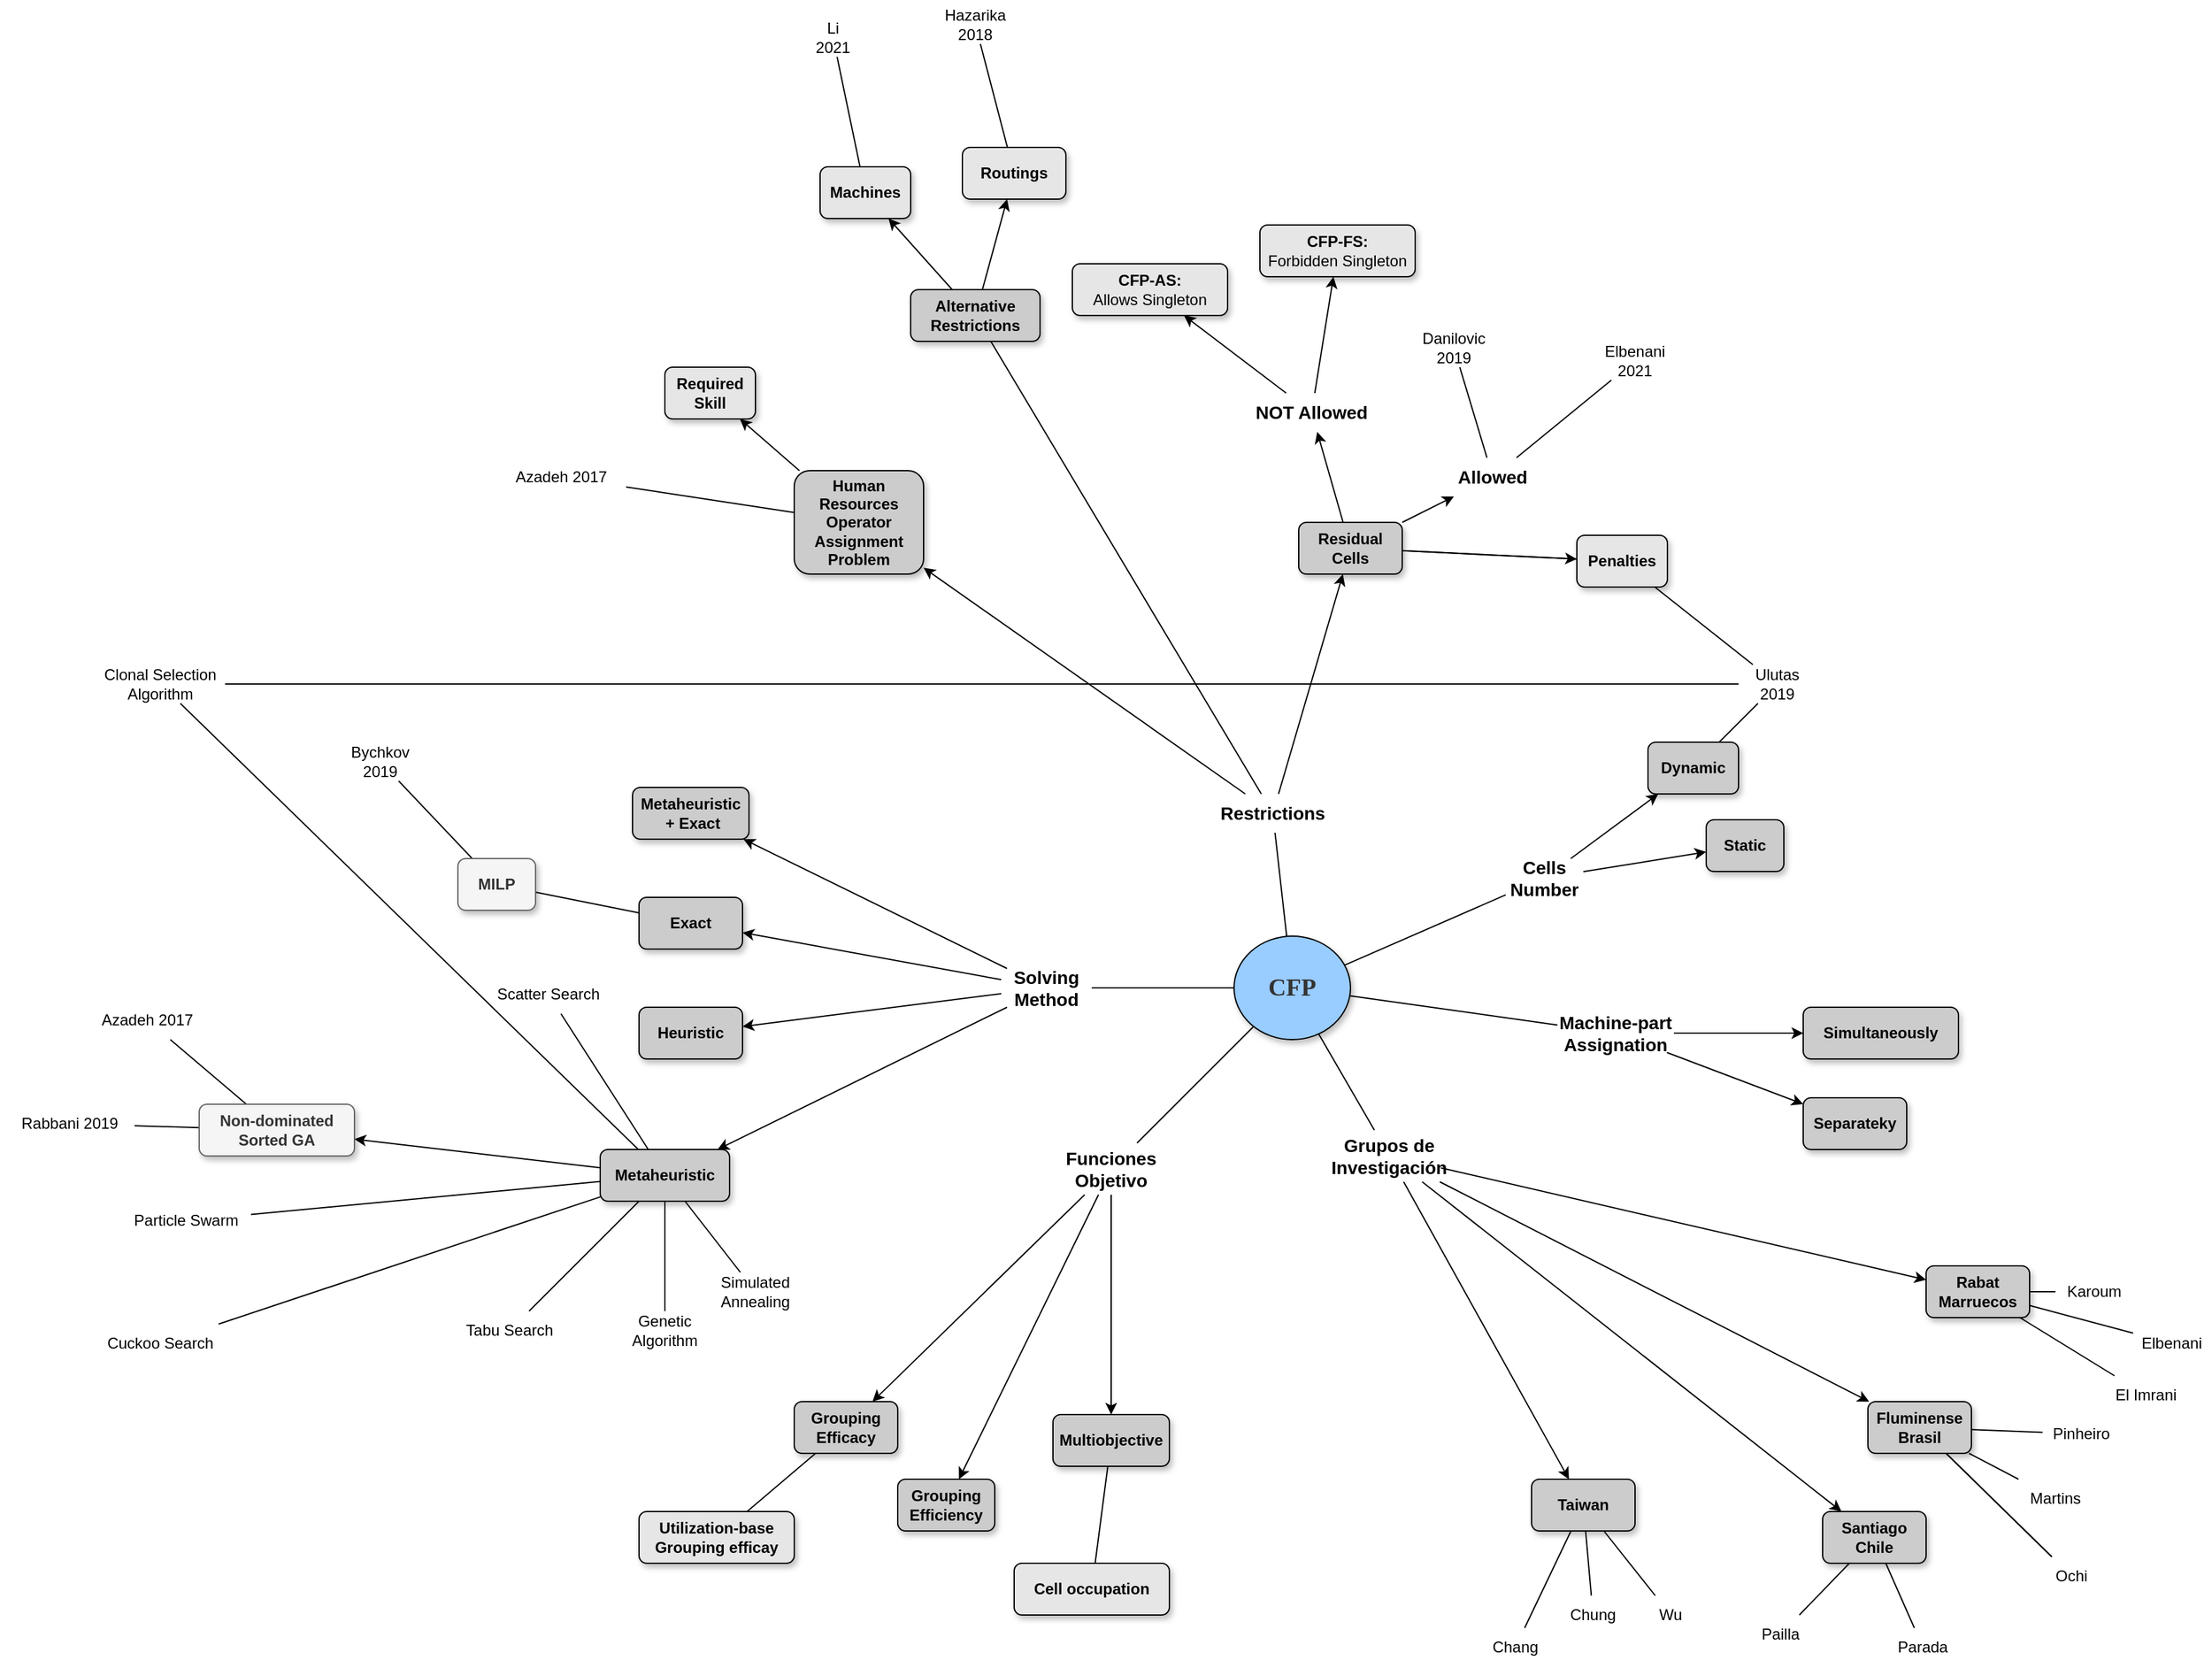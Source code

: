 <mxfile version="15.8.7" type="device"><diagram name="Page-1" id="42789a77-a242-8287-6e28-9cd8cfd52e62"><mxGraphModel dx="4655" dy="3013" grid="1" gridSize="10" guides="1" tooltips="1" connect="1" arrows="1" fold="1" page="1" pageScale="1" pageWidth="1100" pageHeight="850" background="none" math="0" shadow="0"><root><mxCell id="0"/><mxCell id="1" parent="0"/><mxCell id="3LKa2eDlDvPihm2wHYZS-9" value="" style="edgeStyle=none;rounded=0;orthogonalLoop=1;jettySize=auto;html=1;endArrow=none;endFill=0;" parent="1" source="1ea317790d2ca983-1" target="gINwcayY8dIbF-aVUFmy-1" edge="1"><mxGeometry relative="1" as="geometry"/></mxCell><mxCell id="aZgZfUyYxhd8V0Khpu27-10" value="" style="edgeStyle=none;rounded=0;orthogonalLoop=1;jettySize=auto;html=1;endArrow=none;endFill=0;" parent="1" source="1ea317790d2ca983-1" target="lyo2UEnFtoifw1udhUzV-72" edge="1"><mxGeometry relative="1" as="geometry"/></mxCell><mxCell id="aZgZfUyYxhd8V0Khpu27-11" value="" style="edgeStyle=none;rounded=0;orthogonalLoop=1;jettySize=auto;html=1;endArrow=none;endFill=0;" parent="1" source="1ea317790d2ca983-1" target="lyo2UEnFtoifw1udhUzV-53" edge="1"><mxGeometry relative="1" as="geometry"/></mxCell><mxCell id="aZgZfUyYxhd8V0Khpu27-12" value="" style="edgeStyle=none;rounded=0;orthogonalLoop=1;jettySize=auto;html=1;endArrow=none;endFill=0;" parent="1" source="1ea317790d2ca983-1" target="lyo2UEnFtoifw1udhUzV-1" edge="1"><mxGeometry relative="1" as="geometry"/></mxCell><mxCell id="aZgZfUyYxhd8V0Khpu27-32" value="" style="edgeStyle=none;rounded=0;orthogonalLoop=1;jettySize=auto;html=1;endArrow=none;endFill=0;" parent="1" source="1ea317790d2ca983-1" target="lyo2UEnFtoifw1udhUzV-87" edge="1"><mxGeometry relative="1" as="geometry"/></mxCell><mxCell id="aZgZfUyYxhd8V0Khpu27-33" value="" style="edgeStyle=none;rounded=0;orthogonalLoop=1;jettySize=auto;html=1;endArrow=none;endFill=0;" parent="1" source="1ea317790d2ca983-1" target="lyo2UEnFtoifw1udhUzV-35" edge="1"><mxGeometry relative="1" as="geometry"/></mxCell><mxCell id="1ea317790d2ca983-1" value="CFP" style="ellipse;whiteSpace=wrap;html=1;rounded=0;shadow=1;comic=0;labelBackgroundColor=none;strokeWidth=1;fontFamily=Verdana;fontSize=19;align=center;fontStyle=1;fillColor=#99CCFF;fontColor=#333333;strokeColor=#000000;" parent="1" vertex="1"><mxGeometry x="430" y="170" width="90" height="80" as="geometry"/></mxCell><mxCell id="3LKa2eDlDvPihm2wHYZS-10" value="" style="edgeStyle=none;rounded=0;orthogonalLoop=1;jettySize=auto;html=1;endArrow=none;endFill=0;" parent="1" source="lyo2UEnFtoifw1udhUzV-1" target="lyo2UEnFtoifw1udhUzV-18" edge="1"><mxGeometry relative="1" as="geometry"/></mxCell><mxCell id="3LKa2eDlDvPihm2wHYZS-21" value="" style="edgeStyle=none;rounded=0;orthogonalLoop=1;jettySize=auto;html=1;endArrow=classic;endFill=1;" parent="1" source="lyo2UEnFtoifw1udhUzV-1" target="3LKa2eDlDvPihm2wHYZS-20" edge="1"><mxGeometry relative="1" as="geometry"/></mxCell><mxCell id="aZgZfUyYxhd8V0Khpu27-38" value="" style="edgeStyle=none;rounded=0;orthogonalLoop=1;jettySize=auto;html=1;endArrow=classic;endFill=1;" parent="1" source="lyo2UEnFtoifw1udhUzV-1" target="lyo2UEnFtoifw1udhUzV-16" edge="1"><mxGeometry relative="1" as="geometry"/></mxCell><mxCell id="lyo2UEnFtoifw1udhUzV-1" value="Restrictions" style="text;html=1;strokeColor=none;fillColor=none;align=center;verticalAlign=middle;whiteSpace=wrap;rounded=0;shadow=1;fontSize=14;fontStyle=1" parent="1" vertex="1"><mxGeometry x="420" y="60" width="80" height="30" as="geometry"/></mxCell><mxCell id="lyo2UEnFtoifw1udhUzV-9" value="&lt;b&gt;CFP-FS:&lt;br&gt;&lt;/b&gt;Forbidden Singleton" style="rounded=1;whiteSpace=wrap;html=1;shadow=1;fontSize=12;strokeColor=#000000;strokeWidth=1;fillColor=#E6E6E6;gradientColor=none;" parent="1" vertex="1"><mxGeometry x="450" y="-380" width="120" height="40" as="geometry"/></mxCell><mxCell id="lyo2UEnFtoifw1udhUzV-11" value="&lt;b&gt;CFP-AS:&lt;br&gt;&lt;/b&gt;Allows Singleton" style="rounded=1;whiteSpace=wrap;html=1;shadow=1;fontSize=12;strokeColor=#000000;strokeWidth=1;fillColor=#E6E6E6;gradientColor=none;" parent="1" vertex="1"><mxGeometry x="305" y="-350" width="120" height="40" as="geometry"/></mxCell><mxCell id="aZgZfUyYxhd8V0Khpu27-39" value="" style="edgeStyle=none;rounded=0;orthogonalLoop=1;jettySize=auto;html=1;endArrow=classic;endFill=1;" parent="1" source="lyo2UEnFtoifw1udhUzV-16" target="lyo2UEnFtoifw1udhUzV-44" edge="1"><mxGeometry relative="1" as="geometry"/></mxCell><mxCell id="aZgZfUyYxhd8V0Khpu27-40" value="" style="edgeStyle=none;rounded=0;orthogonalLoop=1;jettySize=auto;html=1;endArrow=classic;endFill=1;" parent="1" source="lyo2UEnFtoifw1udhUzV-16" target="lyo2UEnFtoifw1udhUzV-47" edge="1"><mxGeometry relative="1" as="geometry"/></mxCell><mxCell id="aZgZfUyYxhd8V0Khpu27-43" value="" style="edgeStyle=none;rounded=0;orthogonalLoop=1;jettySize=auto;html=1;endArrow=classic;endFill=1;" parent="1" source="lyo2UEnFtoifw1udhUzV-16" target="lyo2UEnFtoifw1udhUzV-114" edge="1"><mxGeometry relative="1" as="geometry"/></mxCell><mxCell id="lyo2UEnFtoifw1udhUzV-16" value="&lt;b&gt;Residual Cells&lt;br&gt;&lt;/b&gt;" style="rounded=1;whiteSpace=wrap;html=1;shadow=1;fontSize=12;strokeColor=#000000;strokeWidth=1;fillColor=#CCCCCC;gradientColor=none;" parent="1" vertex="1"><mxGeometry x="480" y="-150" width="80" height="40" as="geometry"/></mxCell><mxCell id="3LKa2eDlDvPihm2wHYZS-18" value="" style="edgeStyle=none;rounded=0;orthogonalLoop=1;jettySize=auto;html=1;endArrow=classic;endFill=1;" parent="1" source="lyo2UEnFtoifw1udhUzV-18" target="lyo2UEnFtoifw1udhUzV-21" edge="1"><mxGeometry relative="1" as="geometry"/></mxCell><mxCell id="3LKa2eDlDvPihm2wHYZS-19" value="" style="edgeStyle=none;rounded=0;orthogonalLoop=1;jettySize=auto;html=1;endArrow=classic;endFill=1;" parent="1" source="lyo2UEnFtoifw1udhUzV-18" target="lyo2UEnFtoifw1udhUzV-22" edge="1"><mxGeometry relative="1" as="geometry"/></mxCell><mxCell id="lyo2UEnFtoifw1udhUzV-18" value="&lt;b&gt;Alternative&lt;br&gt;Restrictions&lt;br&gt;&lt;/b&gt;" style="rounded=1;whiteSpace=wrap;html=1;shadow=1;fontSize=12;strokeColor=#000000;strokeWidth=1;fillColor=#CCCCCC;gradientColor=none;" parent="1" vertex="1"><mxGeometry x="180" y="-330" width="100" height="40" as="geometry"/></mxCell><mxCell id="3LKa2eDlDvPihm2wHYZS-11" value="" style="edgeStyle=none;rounded=0;orthogonalLoop=1;jettySize=auto;html=1;endArrow=none;endFill=0;" parent="1" source="lyo2UEnFtoifw1udhUzV-21" target="lyo2UEnFtoifw1udhUzV-24" edge="1"><mxGeometry relative="1" as="geometry"/></mxCell><mxCell id="lyo2UEnFtoifw1udhUzV-21" value="&lt;b&gt;Routings&lt;br&gt;&lt;/b&gt;" style="rounded=1;whiteSpace=wrap;html=1;shadow=1;fontSize=12;strokeColor=#000000;strokeWidth=1;fillColor=#E6E6E6;gradientColor=none;" parent="1" vertex="1"><mxGeometry x="220" y="-440" width="80" height="40" as="geometry"/></mxCell><mxCell id="3LKa2eDlDvPihm2wHYZS-14" value="" style="edgeStyle=none;rounded=0;orthogonalLoop=1;jettySize=auto;html=1;endArrow=none;endFill=0;" parent="1" source="lyo2UEnFtoifw1udhUzV-22" target="lyo2UEnFtoifw1udhUzV-23" edge="1"><mxGeometry relative="1" as="geometry"/></mxCell><mxCell id="lyo2UEnFtoifw1udhUzV-22" value="&lt;b&gt;Machines&lt;br&gt;&lt;/b&gt;" style="rounded=1;whiteSpace=wrap;html=1;shadow=1;fontSize=12;strokeColor=#000000;strokeWidth=1;fillColor=#E6E6E6;gradientColor=none;" parent="1" vertex="1"><mxGeometry x="110" y="-425" width="70" height="40" as="geometry"/></mxCell><mxCell id="lyo2UEnFtoifw1udhUzV-23" value="Li&lt;br&gt;2021" style="text;html=1;strokeColor=none;fillColor=none;align=center;verticalAlign=middle;whiteSpace=wrap;rounded=0;shadow=1;fontSize=12;" parent="1" vertex="1"><mxGeometry x="90" y="-540" width="60" height="30" as="geometry"/></mxCell><mxCell id="lyo2UEnFtoifw1udhUzV-24" value="Hazarika 2018" style="text;html=1;strokeColor=none;fillColor=none;align=center;verticalAlign=middle;whiteSpace=wrap;rounded=0;shadow=1;fontSize=12;" parent="1" vertex="1"><mxGeometry x="200" y="-550" width="60" height="30" as="geometry"/></mxCell><mxCell id="lyo2UEnFtoifw1udhUzV-31" value="Danilovic 2019" style="text;html=1;strokeColor=none;fillColor=none;align=center;verticalAlign=middle;whiteSpace=wrap;rounded=0;shadow=1;fontSize=12;" parent="1" vertex="1"><mxGeometry x="570" y="-300" width="60" height="30" as="geometry"/></mxCell><mxCell id="lyo2UEnFtoifw1udhUzV-33" value="Elbenani 2021" style="text;html=1;strokeColor=none;fillColor=none;align=center;verticalAlign=middle;whiteSpace=wrap;rounded=0;shadow=1;fontSize=12;" parent="1" vertex="1"><mxGeometry x="710" y="-290" width="60" height="30" as="geometry"/></mxCell><mxCell id="gINwcayY8dIbF-aVUFmy-26" value="" style="edgeStyle=none;rounded=0;orthogonalLoop=1;jettySize=auto;html=1;endArrow=classic;endFill=1;" parent="1" source="lyo2UEnFtoifw1udhUzV-35" target="lyo2UEnFtoifw1udhUzV-37" edge="1"><mxGeometry relative="1" as="geometry"/></mxCell><mxCell id="gINwcayY8dIbF-aVUFmy-27" value="" style="edgeStyle=none;rounded=0;orthogonalLoop=1;jettySize=auto;html=1;endArrow=classic;endFill=1;" parent="1" source="lyo2UEnFtoifw1udhUzV-35" target="lyo2UEnFtoifw1udhUzV-36" edge="1"><mxGeometry relative="1" as="geometry"/></mxCell><mxCell id="lyo2UEnFtoifw1udhUzV-35" value="Cells Number" style="text;html=1;strokeColor=none;fillColor=none;align=center;verticalAlign=middle;whiteSpace=wrap;rounded=0;shadow=1;fontSize=14;fontStyle=1" parent="1" vertex="1"><mxGeometry x="640" y="110" width="60" height="30" as="geometry"/></mxCell><mxCell id="lyo2UEnFtoifw1udhUzV-36" value="&lt;b&gt;Static&lt;br&gt;&lt;/b&gt;" style="rounded=1;whiteSpace=wrap;html=1;shadow=1;fontSize=12;strokeColor=#000000;strokeWidth=1;fillColor=#CCCCCC;gradientColor=none;" parent="1" vertex="1"><mxGeometry x="795" y="80" width="60" height="40" as="geometry"/></mxCell><mxCell id="aZgZfUyYxhd8V0Khpu27-25" value="" style="edgeStyle=none;rounded=0;orthogonalLoop=1;jettySize=auto;html=1;endArrow=none;endFill=0;" parent="1" source="lyo2UEnFtoifw1udhUzV-37" target="lyo2UEnFtoifw1udhUzV-42" edge="1"><mxGeometry relative="1" as="geometry"/></mxCell><mxCell id="lyo2UEnFtoifw1udhUzV-37" value="&lt;b&gt;Dynamic&lt;br&gt;&lt;/b&gt;" style="rounded=1;whiteSpace=wrap;html=1;shadow=1;fontSize=12;strokeColor=#000000;strokeWidth=1;fillColor=#CCCCCC;gradientColor=none;" parent="1" vertex="1"><mxGeometry x="750" y="20" width="70" height="40" as="geometry"/></mxCell><mxCell id="lyo2UEnFtoifw1udhUzV-42" value="Ulutas&lt;br&gt;2019" style="text;html=1;strokeColor=none;fillColor=none;align=center;verticalAlign=middle;whiteSpace=wrap;rounded=0;shadow=1;fontSize=12;" parent="1" vertex="1"><mxGeometry x="820" y="-40" width="60" height="30" as="geometry"/></mxCell><mxCell id="aZgZfUyYxhd8V0Khpu27-15" value="" style="edgeStyle=none;rounded=0;orthogonalLoop=1;jettySize=auto;html=1;endArrow=classic;endFill=1;" parent="1" source="lyo2UEnFtoifw1udhUzV-44" target="lyo2UEnFtoifw1udhUzV-11" edge="1"><mxGeometry relative="1" as="geometry"/></mxCell><mxCell id="aZgZfUyYxhd8V0Khpu27-34" value="" style="edgeStyle=none;rounded=0;orthogonalLoop=1;jettySize=auto;html=1;endArrow=classic;endFill=1;" parent="1" source="lyo2UEnFtoifw1udhUzV-44" target="lyo2UEnFtoifw1udhUzV-9" edge="1"><mxGeometry relative="1" as="geometry"/></mxCell><mxCell id="lyo2UEnFtoifw1udhUzV-44" value="NOT Allowed" style="text;html=1;strokeColor=none;fillColor=none;align=center;verticalAlign=middle;whiteSpace=wrap;rounded=0;shadow=1;fontSize=14;fontStyle=1" parent="1" vertex="1"><mxGeometry x="440" y="-250" width="100" height="30" as="geometry"/></mxCell><mxCell id="aZgZfUyYxhd8V0Khpu27-13" value="" style="edgeStyle=none;rounded=0;orthogonalLoop=1;jettySize=auto;html=1;endArrow=none;endFill=0;" parent="1" source="lyo2UEnFtoifw1udhUzV-47" target="lyo2UEnFtoifw1udhUzV-31" edge="1"><mxGeometry relative="1" as="geometry"/></mxCell><mxCell id="aZgZfUyYxhd8V0Khpu27-14" value="" style="edgeStyle=none;rounded=0;orthogonalLoop=1;jettySize=auto;html=1;endArrow=none;endFill=0;" parent="1" source="lyo2UEnFtoifw1udhUzV-47" target="lyo2UEnFtoifw1udhUzV-33" edge="1"><mxGeometry relative="1" as="geometry"/></mxCell><mxCell id="lyo2UEnFtoifw1udhUzV-47" value="Allowed" style="text;html=1;strokeColor=none;fillColor=none;align=center;verticalAlign=middle;whiteSpace=wrap;rounded=0;shadow=1;fontSize=14;fontStyle=1" parent="1" vertex="1"><mxGeometry x="580" y="-200" width="100" height="30" as="geometry"/></mxCell><mxCell id="lyo2UEnFtoifw1udhUzV-51" style="edgeStyle=none;rounded=0;orthogonalLoop=1;jettySize=auto;html=1;exitX=0.5;exitY=0;exitDx=0;exitDy=0;fontSize=12;endArrow=classic;endFill=1;" parent="1" source="lyo2UEnFtoifw1udhUzV-47" target="lyo2UEnFtoifw1udhUzV-47" edge="1"><mxGeometry relative="1" as="geometry"/></mxCell><mxCell id="lyo2UEnFtoifw1udhUzV-52" style="edgeStyle=none;rounded=0;orthogonalLoop=1;jettySize=auto;html=1;exitX=0.5;exitY=1;exitDx=0;exitDy=0;fontSize=12;endArrow=classic;endFill=1;" parent="1" source="lyo2UEnFtoifw1udhUzV-47" target="lyo2UEnFtoifw1udhUzV-47" edge="1"><mxGeometry relative="1" as="geometry"/></mxCell><mxCell id="aZgZfUyYxhd8V0Khpu27-3" value="" style="rounded=0;orthogonalLoop=1;jettySize=auto;html=1;" parent="1" source="lyo2UEnFtoifw1udhUzV-53" target="lyo2UEnFtoifw1udhUzV-58" edge="1"><mxGeometry relative="1" as="geometry"/></mxCell><mxCell id="aZgZfUyYxhd8V0Khpu27-4" value="" style="edgeStyle=none;rounded=0;orthogonalLoop=1;jettySize=auto;html=1;" parent="1" source="lyo2UEnFtoifw1udhUzV-53" target="lyo2UEnFtoifw1udhUzV-57" edge="1"><mxGeometry relative="1" as="geometry"/></mxCell><mxCell id="aZgZfUyYxhd8V0Khpu27-5" value="" style="edgeStyle=none;rounded=0;orthogonalLoop=1;jettySize=auto;html=1;" parent="1" source="lyo2UEnFtoifw1udhUzV-53" target="lyo2UEnFtoifw1udhUzV-56" edge="1"><mxGeometry relative="1" as="geometry"/></mxCell><mxCell id="aZgZfUyYxhd8V0Khpu27-6" value="" style="edgeStyle=none;rounded=0;orthogonalLoop=1;jettySize=auto;html=1;" parent="1" source="lyo2UEnFtoifw1udhUzV-53" target="lyo2UEnFtoifw1udhUzV-55" edge="1"><mxGeometry relative="1" as="geometry"/></mxCell><mxCell id="lyo2UEnFtoifw1udhUzV-53" value="Solving&lt;br&gt;Method" style="text;html=1;strokeColor=none;fillColor=none;align=center;verticalAlign=middle;whiteSpace=wrap;rounded=0;shadow=1;fontSize=14;fontStyle=1" parent="1" vertex="1"><mxGeometry x="250" y="195" width="70" height="30" as="geometry"/></mxCell><mxCell id="lyo2UEnFtoifw1udhUzV-55" value="&lt;b&gt;Metaheuristic&lt;br&gt;&amp;nbsp;+ Exact&lt;br&gt;&lt;/b&gt;" style="rounded=1;whiteSpace=wrap;html=1;shadow=1;fontSize=12;strokeColor=#000000;strokeWidth=1;fillColor=#CCCCCC;gradientColor=none;" parent="1" vertex="1"><mxGeometry x="-35" y="55" width="90" height="40" as="geometry"/></mxCell><mxCell id="lyo2UEnFtoifw1udhUzV-111" value="" style="edgeStyle=none;rounded=0;orthogonalLoop=1;jettySize=auto;html=1;fontSize=12;fontColor=#B3B3B3;endArrow=none;endFill=0;" parent="1" source="lyo2UEnFtoifw1udhUzV-56" target="lyo2UEnFtoifw1udhUzV-110" edge="1"><mxGeometry relative="1" as="geometry"/></mxCell><mxCell id="lyo2UEnFtoifw1udhUzV-56" value="&lt;b&gt;Exact&lt;br&gt;&lt;/b&gt;" style="rounded=1;whiteSpace=wrap;html=1;shadow=1;fontSize=12;strokeColor=#000000;strokeWidth=1;fillColor=#CCCCCC;gradientColor=none;" parent="1" vertex="1"><mxGeometry x="-30" y="140" width="80" height="40" as="geometry"/></mxCell><mxCell id="lyo2UEnFtoifw1udhUzV-57" value="&lt;b&gt;Heuristic&lt;br&gt;&lt;/b&gt;" style="rounded=1;whiteSpace=wrap;html=1;shadow=1;fontSize=12;strokeColor=#000000;strokeWidth=1;fillColor=#CCCCCC;gradientColor=none;" parent="1" vertex="1"><mxGeometry x="-30" y="225" width="80" height="40" as="geometry"/></mxCell><mxCell id="3LKa2eDlDvPihm2wHYZS-2" value="" style="rounded=0;orthogonalLoop=1;jettySize=auto;html=1;" parent="1" source="lyo2UEnFtoifw1udhUzV-58" target="3LKa2eDlDvPihm2wHYZS-1" edge="1"><mxGeometry relative="1" as="geometry"/></mxCell><mxCell id="aZgZfUyYxhd8V0Khpu27-9" value="" style="edgeStyle=none;rounded=0;orthogonalLoop=1;jettySize=auto;html=1;endArrow=none;endFill=0;" parent="1" source="lyo2UEnFtoifw1udhUzV-58" target="lyo2UEnFtoifw1udhUzV-104" edge="1"><mxGeometry relative="1" as="geometry"/></mxCell><mxCell id="aZgZfUyYxhd8V0Khpu27-16" value="" style="edgeStyle=none;rounded=0;orthogonalLoop=1;jettySize=auto;html=1;endArrow=none;endFill=0;" parent="1" source="lyo2UEnFtoifw1udhUzV-58" target="lyo2UEnFtoifw1udhUzV-103" edge="1"><mxGeometry relative="1" as="geometry"/></mxCell><mxCell id="aZgZfUyYxhd8V0Khpu27-17" value="" style="edgeStyle=none;rounded=0;orthogonalLoop=1;jettySize=auto;html=1;endArrow=none;endFill=0;" parent="1" source="lyo2UEnFtoifw1udhUzV-58" target="lyo2UEnFtoifw1udhUzV-102" edge="1"><mxGeometry relative="1" as="geometry"/></mxCell><mxCell id="aZgZfUyYxhd8V0Khpu27-19" value="" style="edgeStyle=none;rounded=0;orthogonalLoop=1;jettySize=auto;html=1;endArrow=none;endFill=0;" parent="1" source="lyo2UEnFtoifw1udhUzV-58" target="lyo2UEnFtoifw1udhUzV-70" edge="1"><mxGeometry relative="1" as="geometry"/></mxCell><mxCell id="aZgZfUyYxhd8V0Khpu27-20" value="" style="edgeStyle=none;rounded=0;orthogonalLoop=1;jettySize=auto;html=1;endArrow=none;endFill=0;" parent="1" source="lyo2UEnFtoifw1udhUzV-58" target="lyo2UEnFtoifw1udhUzV-96" edge="1"><mxGeometry relative="1" as="geometry"/></mxCell><mxCell id="aZgZfUyYxhd8V0Khpu27-22" value="" style="edgeStyle=none;rounded=0;orthogonalLoop=1;jettySize=auto;html=1;endArrow=none;endFill=0;" parent="1" source="lyo2UEnFtoifw1udhUzV-58" target="lyo2UEnFtoifw1udhUzV-101" edge="1"><mxGeometry relative="1" as="geometry"/></mxCell><mxCell id="aZgZfUyYxhd8V0Khpu27-36" value="" style="edgeStyle=none;rounded=0;orthogonalLoop=1;jettySize=auto;html=1;endArrow=none;endFill=0;" parent="1" source="lyo2UEnFtoifw1udhUzV-58" target="lyo2UEnFtoifw1udhUzV-69" edge="1"><mxGeometry relative="1" as="geometry"/></mxCell><mxCell id="lyo2UEnFtoifw1udhUzV-58" value="&lt;b&gt;Metaheuristic&lt;br&gt;&lt;/b&gt;" style="rounded=1;whiteSpace=wrap;html=1;shadow=1;fontSize=12;strokeColor=#000000;strokeWidth=1;fillColor=#CCCCCC;gradientColor=none;" parent="1" vertex="1"><mxGeometry x="-60" y="335" width="100" height="40" as="geometry"/></mxCell><mxCell id="aZgZfUyYxhd8V0Khpu27-30" value="" style="edgeStyle=none;rounded=0;orthogonalLoop=1;jettySize=auto;html=1;endArrow=none;endFill=0;" parent="1" source="lyo2UEnFtoifw1udhUzV-69" target="lyo2UEnFtoifw1udhUzV-42" edge="1"><mxGeometry relative="1" as="geometry"/></mxCell><mxCell id="lyo2UEnFtoifw1udhUzV-69" value="Clonal Selection Algorithm" style="text;html=1;strokeColor=none;fillColor=none;align=center;verticalAlign=middle;whiteSpace=wrap;rounded=0;shadow=1;fontSize=12;" parent="1" vertex="1"><mxGeometry x="-450" y="-40" width="100" height="30" as="geometry"/></mxCell><mxCell id="lyo2UEnFtoifw1udhUzV-70" value="Cuckoo Search" style="text;html=1;strokeColor=none;fillColor=none;align=center;verticalAlign=middle;whiteSpace=wrap;rounded=0;shadow=1;fontSize=12;" parent="1" vertex="1"><mxGeometry x="-450" y="470" width="100" height="30" as="geometry"/></mxCell><mxCell id="gINwcayY8dIbF-aVUFmy-29" value="" style="edgeStyle=none;rounded=0;orthogonalLoop=1;jettySize=auto;html=1;endArrow=classic;endFill=1;" parent="1" source="lyo2UEnFtoifw1udhUzV-72" target="lyo2UEnFtoifw1udhUzV-75" edge="1"><mxGeometry relative="1" as="geometry"/></mxCell><mxCell id="gINwcayY8dIbF-aVUFmy-30" value="" style="edgeStyle=none;rounded=0;orthogonalLoop=1;jettySize=auto;html=1;endArrow=classic;endFill=1;" parent="1" source="lyo2UEnFtoifw1udhUzV-72" target="lyo2UEnFtoifw1udhUzV-77" edge="1"><mxGeometry relative="1" as="geometry"/></mxCell><mxCell id="gINwcayY8dIbF-aVUFmy-31" value="" style="edgeStyle=none;rounded=0;orthogonalLoop=1;jettySize=auto;html=1;endArrow=classic;endFill=1;" parent="1" source="lyo2UEnFtoifw1udhUzV-72" target="lyo2UEnFtoifw1udhUzV-78" edge="1"><mxGeometry relative="1" as="geometry"/></mxCell><mxCell id="lyo2UEnFtoifw1udhUzV-72" value="Funciones&lt;br&gt;Objetivo" style="text;html=1;strokeColor=none;fillColor=none;align=center;verticalAlign=middle;whiteSpace=wrap;rounded=0;shadow=1;fontSize=14;fontStyle=1" parent="1" vertex="1"><mxGeometry x="300" y="330" width="70" height="40" as="geometry"/></mxCell><mxCell id="gINwcayY8dIbF-aVUFmy-21" value="" style="edgeStyle=none;rounded=0;orthogonalLoop=1;jettySize=auto;html=1;endArrow=none;endFill=0;" parent="1" source="lyo2UEnFtoifw1udhUzV-75" target="lyo2UEnFtoifw1udhUzV-86" edge="1"><mxGeometry relative="1" as="geometry"/></mxCell><mxCell id="lyo2UEnFtoifw1udhUzV-75" value="&lt;b&gt;Multiobjective&lt;br&gt;&lt;/b&gt;" style="rounded=1;whiteSpace=wrap;html=1;shadow=1;fontSize=12;strokeColor=#000000;strokeWidth=1;fillColor=#CCCCCC;gradientColor=none;" parent="1" vertex="1"><mxGeometry x="290" y="540" width="90" height="40" as="geometry"/></mxCell><mxCell id="lyo2UEnFtoifw1udhUzV-76" value="&lt;b&gt;Utilization-base&lt;br&gt;Grouping efficay&lt;br&gt;&lt;/b&gt;" style="rounded=1;whiteSpace=wrap;html=1;shadow=1;fontSize=12;strokeColor=#000000;strokeWidth=1;fillColor=#E6E6E6;gradientColor=none;" parent="1" vertex="1"><mxGeometry x="-30" y="615" width="120" height="40" as="geometry"/></mxCell><mxCell id="lyo2UEnFtoifw1udhUzV-77" value="&lt;b&gt;Grouping&lt;br&gt;Efficiency&lt;br&gt;&lt;/b&gt;" style="rounded=1;whiteSpace=wrap;html=1;shadow=1;fontSize=12;strokeColor=#000000;strokeWidth=1;fillColor=#CCCCCC;gradientColor=none;" parent="1" vertex="1"><mxGeometry x="170" y="590" width="75" height="40" as="geometry"/></mxCell><mxCell id="gINwcayY8dIbF-aVUFmy-22" value="" style="edgeStyle=none;rounded=0;orthogonalLoop=1;jettySize=auto;html=1;endArrow=none;endFill=0;" parent="1" source="lyo2UEnFtoifw1udhUzV-78" target="lyo2UEnFtoifw1udhUzV-76" edge="1"><mxGeometry relative="1" as="geometry"/></mxCell><mxCell id="lyo2UEnFtoifw1udhUzV-78" value="&lt;b&gt;Grouping&lt;br&gt;Efficacy&lt;br&gt;&lt;/b&gt;" style="rounded=1;whiteSpace=wrap;html=1;shadow=1;fontSize=12;strokeColor=#000000;strokeWidth=1;fillColor=#CCCCCC;gradientColor=none;" parent="1" vertex="1"><mxGeometry x="90" y="530" width="80" height="40" as="geometry"/></mxCell><mxCell id="lyo2UEnFtoifw1udhUzV-79" style="edgeStyle=none;rounded=0;orthogonalLoop=1;jettySize=auto;html=1;exitX=0.5;exitY=1;exitDx=0;exitDy=0;entryX=0.25;entryY=1;entryDx=0;entryDy=0;fontSize=12;fontColor=#B3B3B3;endArrow=none;endFill=0;" parent="1" source="lyo2UEnFtoifw1udhUzV-77" target="lyo2UEnFtoifw1udhUzV-77" edge="1"><mxGeometry relative="1" as="geometry"/></mxCell><mxCell id="lyo2UEnFtoifw1udhUzV-80" style="edgeStyle=none;rounded=0;orthogonalLoop=1;jettySize=auto;html=1;exitX=0.5;exitY=1;exitDx=0;exitDy=0;fontSize=12;fontColor=#B3B3B3;endArrow=none;endFill=0;" parent="1" source="lyo2UEnFtoifw1udhUzV-78" target="lyo2UEnFtoifw1udhUzV-78" edge="1"><mxGeometry relative="1" as="geometry"/></mxCell><mxCell id="lyo2UEnFtoifw1udhUzV-86" value="&lt;b&gt;Cell occupation&lt;br&gt;&lt;/b&gt;" style="rounded=1;whiteSpace=wrap;html=1;shadow=1;fontSize=12;strokeColor=#000000;strokeWidth=1;fillColor=#E6E6E6;gradientColor=none;" parent="1" vertex="1"><mxGeometry x="260" y="655" width="120" height="40" as="geometry"/></mxCell><mxCell id="gINwcayY8dIbF-aVUFmy-23" value="" style="edgeStyle=none;rounded=0;orthogonalLoop=1;jettySize=auto;html=1;endArrow=classic;endFill=1;" parent="1" source="lyo2UEnFtoifw1udhUzV-87" target="lyo2UEnFtoifw1udhUzV-89" edge="1"><mxGeometry relative="1" as="geometry"/></mxCell><mxCell id="gINwcayY8dIbF-aVUFmy-24" value="" style="edgeStyle=none;rounded=0;orthogonalLoop=1;jettySize=auto;html=1;endArrow=classic;endFill=1;" parent="1" source="lyo2UEnFtoifw1udhUzV-87" target="lyo2UEnFtoifw1udhUzV-90" edge="1"><mxGeometry relative="1" as="geometry"/></mxCell><mxCell id="lyo2UEnFtoifw1udhUzV-87" value="Machine-part&lt;br&gt;Assignation" style="text;html=1;strokeColor=none;fillColor=none;align=center;verticalAlign=middle;whiteSpace=wrap;rounded=0;shadow=1;fontSize=14;fontStyle=1" parent="1" vertex="1"><mxGeometry x="680" y="230" width="90" height="30" as="geometry"/></mxCell><mxCell id="lyo2UEnFtoifw1udhUzV-89" value="&lt;b&gt;Simultaneously&lt;br&gt;&lt;/b&gt;" style="rounded=1;whiteSpace=wrap;html=1;shadow=1;fontSize=12;strokeColor=#000000;strokeWidth=1;fillColor=#CCCCCC;gradientColor=none;" parent="1" vertex="1"><mxGeometry x="870" y="225" width="120" height="40" as="geometry"/></mxCell><mxCell id="lyo2UEnFtoifw1udhUzV-90" value="&lt;b&gt;Separateky&lt;br&gt;&lt;/b&gt;" style="rounded=1;whiteSpace=wrap;html=1;shadow=1;fontSize=12;strokeColor=#000000;strokeWidth=1;fillColor=#CCCCCC;gradientColor=none;" parent="1" vertex="1"><mxGeometry x="870" y="295" width="80" height="40" as="geometry"/></mxCell><mxCell id="lyo2UEnFtoifw1udhUzV-96" value="Particle Swarm" style="text;html=1;strokeColor=none;fillColor=none;align=center;verticalAlign=middle;whiteSpace=wrap;rounded=0;shadow=1;fontSize=12;" parent="1" vertex="1"><mxGeometry x="-430" y="375" width="100" height="30" as="geometry"/></mxCell><mxCell id="lyo2UEnFtoifw1udhUzV-101" value="Tabu Search" style="text;html=1;strokeColor=none;fillColor=none;align=center;verticalAlign=middle;whiteSpace=wrap;rounded=0;shadow=1;fontSize=12;" parent="1" vertex="1"><mxGeometry x="-180" y="460" width="100" height="30" as="geometry"/></mxCell><mxCell id="lyo2UEnFtoifw1udhUzV-102" value="Simulated&lt;br&gt;Annealing" style="text;html=1;strokeColor=none;fillColor=none;align=center;verticalAlign=middle;whiteSpace=wrap;rounded=0;shadow=1;fontSize=12;" parent="1" vertex="1"><mxGeometry x="10" y="430" width="100" height="30" as="geometry"/></mxCell><mxCell id="lyo2UEnFtoifw1udhUzV-103" value="Genetic&lt;br&gt;Algorithm" style="text;html=1;strokeColor=none;fillColor=none;align=center;verticalAlign=middle;whiteSpace=wrap;rounded=0;shadow=1;fontSize=12;" parent="1" vertex="1"><mxGeometry x="-60" y="460" width="100" height="30" as="geometry"/></mxCell><mxCell id="lyo2UEnFtoifw1udhUzV-104" value="Scatter Search" style="text;html=1;strokeColor=none;fillColor=none;align=center;verticalAlign=middle;whiteSpace=wrap;rounded=0;shadow=1;fontSize=12;" parent="1" vertex="1"><mxGeometry x="-150" y="200" width="100" height="30" as="geometry"/></mxCell><mxCell id="aZgZfUyYxhd8V0Khpu27-31" value="" style="edgeStyle=none;rounded=0;orthogonalLoop=1;jettySize=auto;html=1;endArrow=none;endFill=0;" parent="1" source="lyo2UEnFtoifw1udhUzV-110" target="lyo2UEnFtoifw1udhUzV-112" edge="1"><mxGeometry relative="1" as="geometry"/></mxCell><mxCell id="lyo2UEnFtoifw1udhUzV-110" value="&lt;b&gt;MILP&lt;br&gt;&lt;/b&gt;" style="rounded=1;whiteSpace=wrap;html=1;shadow=1;fontSize=12;strokeColor=#666666;strokeWidth=1;fillColor=#f5f5f5;fontColor=#333333;" parent="1" vertex="1"><mxGeometry x="-170" y="110" width="60" height="40" as="geometry"/></mxCell><mxCell id="lyo2UEnFtoifw1udhUzV-112" value="Bychkov&lt;br&gt;2019" style="text;html=1;strokeColor=none;fillColor=none;align=center;verticalAlign=middle;whiteSpace=wrap;rounded=0;shadow=1;fontSize=12;" parent="1" vertex="1"><mxGeometry x="-260" y="20" width="60" height="30" as="geometry"/></mxCell><mxCell id="aZgZfUyYxhd8V0Khpu27-26" value="" style="edgeStyle=none;rounded=0;orthogonalLoop=1;jettySize=auto;html=1;endArrow=none;endFill=0;" parent="1" source="lyo2UEnFtoifw1udhUzV-114" target="lyo2UEnFtoifw1udhUzV-42" edge="1"><mxGeometry relative="1" as="geometry"/></mxCell><mxCell id="aZgZfUyYxhd8V0Khpu27-44" value="" style="edgeStyle=none;rounded=0;orthogonalLoop=1;jettySize=auto;html=1;endArrow=none;endFill=0;" parent="1" source="lyo2UEnFtoifw1udhUzV-114" target="lyo2UEnFtoifw1udhUzV-16" edge="1"><mxGeometry relative="1" as="geometry"/></mxCell><mxCell id="lyo2UEnFtoifw1udhUzV-114" value="&lt;b&gt;Penalties&lt;/b&gt;" style="rounded=1;whiteSpace=wrap;html=1;shadow=1;fontSize=12;strokeColor=#000000;strokeWidth=1;fillColor=#E6E6E6;gradientColor=none;" parent="1" vertex="1"><mxGeometry x="695" y="-140" width="70" height="40" as="geometry"/></mxCell><mxCell id="gINwcayY8dIbF-aVUFmy-5" value="" style="edgeStyle=none;rounded=0;orthogonalLoop=1;jettySize=auto;html=1;" parent="1" source="gINwcayY8dIbF-aVUFmy-1" target="gINwcayY8dIbF-aVUFmy-3" edge="1"><mxGeometry relative="1" as="geometry"/></mxCell><mxCell id="gINwcayY8dIbF-aVUFmy-6" value="" style="edgeStyle=none;rounded=0;orthogonalLoop=1;jettySize=auto;html=1;" parent="1" source="gINwcayY8dIbF-aVUFmy-1" target="gINwcayY8dIbF-aVUFmy-4" edge="1"><mxGeometry relative="1" as="geometry"/></mxCell><mxCell id="gINwcayY8dIbF-aVUFmy-38" value="" style="edgeStyle=none;rounded=0;orthogonalLoop=1;jettySize=auto;html=1;endArrow=classic;endFill=1;" parent="1" source="gINwcayY8dIbF-aVUFmy-1" target="gINwcayY8dIbF-aVUFmy-37" edge="1"><mxGeometry relative="1" as="geometry"/></mxCell><mxCell id="aZgZfUyYxhd8V0Khpu27-46" value="" style="edgeStyle=none;rounded=0;orthogonalLoop=1;jettySize=auto;html=1;endArrow=classic;endFill=1;" parent="1" source="gINwcayY8dIbF-aVUFmy-1" target="aZgZfUyYxhd8V0Khpu27-45" edge="1"><mxGeometry relative="1" as="geometry"/></mxCell><mxCell id="gINwcayY8dIbF-aVUFmy-1" value="Grupos de Investigación" style="text;html=1;strokeColor=none;fillColor=none;align=center;verticalAlign=middle;whiteSpace=wrap;rounded=0;shadow=1;fontSize=14;fontStyle=1" parent="1" vertex="1"><mxGeometry x="510" y="320" width="80" height="40" as="geometry"/></mxCell><mxCell id="gINwcayY8dIbF-aVUFmy-10" value="" style="edgeStyle=none;rounded=0;orthogonalLoop=1;jettySize=auto;html=1;endArrow=none;endFill=0;" parent="1" source="gINwcayY8dIbF-aVUFmy-3" target="gINwcayY8dIbF-aVUFmy-8" edge="1"><mxGeometry relative="1" as="geometry"/></mxCell><mxCell id="gINwcayY8dIbF-aVUFmy-12" value="" style="edgeStyle=none;rounded=0;orthogonalLoop=1;jettySize=auto;html=1;endArrow=none;endFill=0;" parent="1" source="gINwcayY8dIbF-aVUFmy-3" target="gINwcayY8dIbF-aVUFmy-7" edge="1"><mxGeometry relative="1" as="geometry"/></mxCell><mxCell id="gINwcayY8dIbF-aVUFmy-13" value="" style="edgeStyle=none;rounded=0;orthogonalLoop=1;jettySize=auto;html=1;endArrow=none;endFill=0;" parent="1" source="gINwcayY8dIbF-aVUFmy-3" target="gINwcayY8dIbF-aVUFmy-9" edge="1"><mxGeometry relative="1" as="geometry"/></mxCell><mxCell id="gINwcayY8dIbF-aVUFmy-3" value="&lt;b&gt;Rabat&lt;br&gt;Marruecos&lt;br&gt;&lt;/b&gt;" style="rounded=1;whiteSpace=wrap;html=1;shadow=1;fontSize=12;strokeColor=#000000;strokeWidth=1;fillColor=#CCCCCC;gradientColor=none;" parent="1" vertex="1"><mxGeometry x="965" y="425" width="80" height="40" as="geometry"/></mxCell><mxCell id="gINwcayY8dIbF-aVUFmy-18" value="" style="edgeStyle=none;rounded=0;orthogonalLoop=1;jettySize=auto;html=1;endArrow=none;endFill=0;" parent="1" source="gINwcayY8dIbF-aVUFmy-4" target="gINwcayY8dIbF-aVUFmy-17" edge="1"><mxGeometry relative="1" as="geometry"/></mxCell><mxCell id="gINwcayY8dIbF-aVUFmy-20" value="" style="edgeStyle=none;rounded=0;orthogonalLoop=1;jettySize=auto;html=1;endArrow=none;endFill=0;" parent="1" source="gINwcayY8dIbF-aVUFmy-4" target="gINwcayY8dIbF-aVUFmy-19" edge="1"><mxGeometry relative="1" as="geometry"/></mxCell><mxCell id="gINwcayY8dIbF-aVUFmy-34" value="" style="edgeStyle=none;rounded=0;orthogonalLoop=1;jettySize=auto;html=1;endArrow=none;endFill=0;" parent="1" source="gINwcayY8dIbF-aVUFmy-4" target="gINwcayY8dIbF-aVUFmy-33" edge="1"><mxGeometry relative="1" as="geometry"/></mxCell><mxCell id="gINwcayY8dIbF-aVUFmy-35" value="" style="edgeStyle=none;rounded=0;orthogonalLoop=1;jettySize=auto;html=1;endArrow=none;endFill=0;" parent="1" source="gINwcayY8dIbF-aVUFmy-4" target="gINwcayY8dIbF-aVUFmy-33" edge="1"><mxGeometry relative="1" as="geometry"/></mxCell><mxCell id="gINwcayY8dIbF-aVUFmy-4" value="&lt;b&gt;Fluminense&lt;br&gt;Brasil&lt;br&gt;&lt;/b&gt;" style="rounded=1;whiteSpace=wrap;html=1;shadow=1;fontSize=12;strokeColor=#000000;strokeWidth=1;fillColor=#CCCCCC;gradientColor=none;" parent="1" vertex="1"><mxGeometry x="920" y="530" width="80" height="40" as="geometry"/></mxCell><mxCell id="gINwcayY8dIbF-aVUFmy-7" value="Karoum" style="text;html=1;strokeColor=none;fillColor=none;align=center;verticalAlign=middle;whiteSpace=wrap;rounded=0;" parent="1" vertex="1"><mxGeometry x="1065" y="430" width="60" height="30" as="geometry"/></mxCell><mxCell id="gINwcayY8dIbF-aVUFmy-8" value="Elbenani" style="text;html=1;strokeColor=none;fillColor=none;align=center;verticalAlign=middle;whiteSpace=wrap;rounded=0;" parent="1" vertex="1"><mxGeometry x="1125" y="470" width="60" height="30" as="geometry"/></mxCell><mxCell id="gINwcayY8dIbF-aVUFmy-9" value="El Imrani" style="text;html=1;strokeColor=none;fillColor=none;align=center;verticalAlign=middle;whiteSpace=wrap;rounded=0;" parent="1" vertex="1"><mxGeometry x="1105" y="510" width="60" height="30" as="geometry"/></mxCell><mxCell id="gINwcayY8dIbF-aVUFmy-17" value="Pinheiro" style="text;html=1;strokeColor=none;fillColor=none;align=center;verticalAlign=middle;whiteSpace=wrap;rounded=0;" parent="1" vertex="1"><mxGeometry x="1055" y="540" width="60" height="30" as="geometry"/></mxCell><mxCell id="gINwcayY8dIbF-aVUFmy-19" value="Martins" style="text;html=1;strokeColor=none;fillColor=none;align=center;verticalAlign=middle;whiteSpace=wrap;rounded=0;" parent="1" vertex="1"><mxGeometry x="1035" y="590" width="60" height="30" as="geometry"/></mxCell><mxCell id="gINwcayY8dIbF-aVUFmy-32" value="Pailla" style="text;html=1;strokeColor=none;fillColor=none;align=center;verticalAlign=middle;whiteSpace=wrap;rounded=0;" parent="1" vertex="1"><mxGeometry x="825" y="695" width="55" height="30" as="geometry"/></mxCell><mxCell id="gINwcayY8dIbF-aVUFmy-33" value="Ochi&lt;br&gt;" style="text;html=1;strokeColor=none;fillColor=none;align=center;verticalAlign=middle;whiteSpace=wrap;rounded=0;" parent="1" vertex="1"><mxGeometry x="1050" y="650" width="55" height="30" as="geometry"/></mxCell><mxCell id="gINwcayY8dIbF-aVUFmy-39" value="" style="edgeStyle=none;rounded=0;orthogonalLoop=1;jettySize=auto;html=1;endArrow=none;endFill=0;" parent="1" source="gINwcayY8dIbF-aVUFmy-37" target="gINwcayY8dIbF-aVUFmy-32" edge="1"><mxGeometry relative="1" as="geometry"/></mxCell><mxCell id="gINwcayY8dIbF-aVUFmy-41" value="" style="edgeStyle=none;rounded=0;orthogonalLoop=1;jettySize=auto;html=1;endArrow=none;endFill=0;" parent="1" source="gINwcayY8dIbF-aVUFmy-37" target="gINwcayY8dIbF-aVUFmy-40" edge="1"><mxGeometry relative="1" as="geometry"/></mxCell><mxCell id="gINwcayY8dIbF-aVUFmy-37" value="&lt;b&gt;Santiago&lt;br&gt;Chile&lt;br&gt;&lt;/b&gt;" style="rounded=1;whiteSpace=wrap;html=1;shadow=1;fontSize=12;strokeColor=#000000;strokeWidth=1;fillColor=#CCCCCC;gradientColor=none;" parent="1" vertex="1"><mxGeometry x="885" y="615" width="80" height="40" as="geometry"/></mxCell><mxCell id="gINwcayY8dIbF-aVUFmy-40" value="Parada" style="text;html=1;strokeColor=none;fillColor=none;align=center;verticalAlign=middle;whiteSpace=wrap;rounded=0;" parent="1" vertex="1"><mxGeometry x="935" y="705" width="55" height="30" as="geometry"/></mxCell><mxCell id="3LKa2eDlDvPihm2wHYZS-6" value="" style="edgeStyle=none;rounded=0;orthogonalLoop=1;jettySize=auto;html=1;endArrow=none;endFill=0;" parent="1" source="3LKa2eDlDvPihm2wHYZS-1" target="3LKa2eDlDvPihm2wHYZS-3" edge="1"><mxGeometry relative="1" as="geometry"/></mxCell><mxCell id="3LKa2eDlDvPihm2wHYZS-7" value="" style="edgeStyle=none;rounded=0;orthogonalLoop=1;jettySize=auto;html=1;endArrow=none;endFill=0;" parent="1" source="3LKa2eDlDvPihm2wHYZS-1" target="3LKa2eDlDvPihm2wHYZS-4" edge="1"><mxGeometry relative="1" as="geometry"/></mxCell><mxCell id="3LKa2eDlDvPihm2wHYZS-1" value="&lt;b&gt;Non-dominated Sorted GA&lt;br&gt;&lt;/b&gt;" style="rounded=1;whiteSpace=wrap;html=1;shadow=1;fontSize=12;strokeColor=#666666;strokeWidth=1;fillColor=#f5f5f5;fontColor=#333333;" parent="1" vertex="1"><mxGeometry x="-370" y="300" width="120" height="40" as="geometry"/></mxCell><mxCell id="3LKa2eDlDvPihm2wHYZS-3" value="Azadeh 2017" style="text;html=1;strokeColor=none;fillColor=none;align=center;verticalAlign=middle;whiteSpace=wrap;rounded=0;shadow=1;fontSize=12;" parent="1" vertex="1"><mxGeometry x="-460" y="220" width="100" height="30" as="geometry"/></mxCell><mxCell id="3LKa2eDlDvPihm2wHYZS-4" value="Rabbani 2019" style="text;html=1;strokeColor=none;fillColor=none;align=center;verticalAlign=middle;whiteSpace=wrap;rounded=0;shadow=1;fontSize=12;" parent="1" vertex="1"><mxGeometry x="-520" y="300" width="100" height="30" as="geometry"/></mxCell><mxCell id="3LKa2eDlDvPihm2wHYZS-23" value="" style="edgeStyle=none;rounded=0;orthogonalLoop=1;jettySize=auto;html=1;endArrow=none;endFill=0;" parent="1" source="3LKa2eDlDvPihm2wHYZS-20" target="3LKa2eDlDvPihm2wHYZS-22" edge="1"><mxGeometry relative="1" as="geometry"/></mxCell><mxCell id="3LKa2eDlDvPihm2wHYZS-25" value="" style="edgeStyle=none;rounded=0;orthogonalLoop=1;jettySize=auto;html=1;endArrow=classic;endFill=1;" parent="1" source="3LKa2eDlDvPihm2wHYZS-20" target="3LKa2eDlDvPihm2wHYZS-24" edge="1"><mxGeometry relative="1" as="geometry"/></mxCell><mxCell id="3LKa2eDlDvPihm2wHYZS-20" value="&lt;b&gt;Human&lt;br&gt;Resources&lt;br&gt;Operator Assignment&lt;br&gt;Problem&lt;br&gt;&lt;/b&gt;" style="rounded=1;whiteSpace=wrap;html=1;shadow=1;fontSize=12;strokeColor=#000000;strokeWidth=1;fillColor=#CCCCCC;gradientColor=none;" parent="1" vertex="1"><mxGeometry x="90" y="-190" width="100" height="80" as="geometry"/></mxCell><mxCell id="3LKa2eDlDvPihm2wHYZS-22" value="Azadeh 2017" style="text;html=1;strokeColor=none;fillColor=none;align=center;verticalAlign=middle;whiteSpace=wrap;rounded=0;shadow=1;fontSize=12;" parent="1" vertex="1"><mxGeometry x="-140" y="-200" width="100" height="30" as="geometry"/></mxCell><mxCell id="3LKa2eDlDvPihm2wHYZS-24" value="&lt;b&gt;Required&lt;br&gt;Skill&lt;br&gt;&lt;/b&gt;" style="rounded=1;whiteSpace=wrap;html=1;shadow=1;fontSize=12;strokeColor=#000000;strokeWidth=1;fillColor=#E6E6E6;gradientColor=none;" parent="1" vertex="1"><mxGeometry x="-10" y="-270" width="70" height="40" as="geometry"/></mxCell><mxCell id="aZgZfUyYxhd8V0Khpu27-50" value="" style="edgeStyle=none;rounded=0;orthogonalLoop=1;jettySize=auto;html=1;endArrow=none;endFill=0;" parent="1" source="aZgZfUyYxhd8V0Khpu27-45" target="aZgZfUyYxhd8V0Khpu27-48" edge="1"><mxGeometry relative="1" as="geometry"/></mxCell><mxCell id="aZgZfUyYxhd8V0Khpu27-51" value="" style="edgeStyle=none;rounded=0;orthogonalLoop=1;jettySize=auto;html=1;endArrow=none;endFill=0;" parent="1" source="aZgZfUyYxhd8V0Khpu27-45" target="aZgZfUyYxhd8V0Khpu27-47" edge="1"><mxGeometry relative="1" as="geometry"/></mxCell><mxCell id="aZgZfUyYxhd8V0Khpu27-52" value="" style="edgeStyle=none;rounded=0;orthogonalLoop=1;jettySize=auto;html=1;endArrow=none;endFill=0;" parent="1" source="aZgZfUyYxhd8V0Khpu27-45" target="aZgZfUyYxhd8V0Khpu27-49" edge="1"><mxGeometry relative="1" as="geometry"/></mxCell><mxCell id="aZgZfUyYxhd8V0Khpu27-45" value="&lt;b&gt;Taiwan&lt;br&gt;&lt;/b&gt;" style="rounded=1;whiteSpace=wrap;html=1;shadow=1;fontSize=12;strokeColor=#000000;strokeWidth=1;fillColor=#CCCCCC;gradientColor=none;" parent="1" vertex="1"><mxGeometry x="660" y="590" width="80" height="40" as="geometry"/></mxCell><mxCell id="aZgZfUyYxhd8V0Khpu27-47" value="Wu" style="text;html=1;strokeColor=none;fillColor=none;align=center;verticalAlign=middle;whiteSpace=wrap;rounded=0;" parent="1" vertex="1"><mxGeometry x="740" y="680" width="55" height="30" as="geometry"/></mxCell><mxCell id="aZgZfUyYxhd8V0Khpu27-48" value="Chang" style="text;html=1;strokeColor=none;fillColor=none;align=center;verticalAlign=middle;whiteSpace=wrap;rounded=0;" parent="1" vertex="1"><mxGeometry x="620" y="705" width="55" height="30" as="geometry"/></mxCell><mxCell id="aZgZfUyYxhd8V0Khpu27-49" value="Chung" style="text;html=1;strokeColor=none;fillColor=none;align=center;verticalAlign=middle;whiteSpace=wrap;rounded=0;" parent="1" vertex="1"><mxGeometry x="680" y="680" width="55" height="30" as="geometry"/></mxCell></root></mxGraphModel></diagram></mxfile>